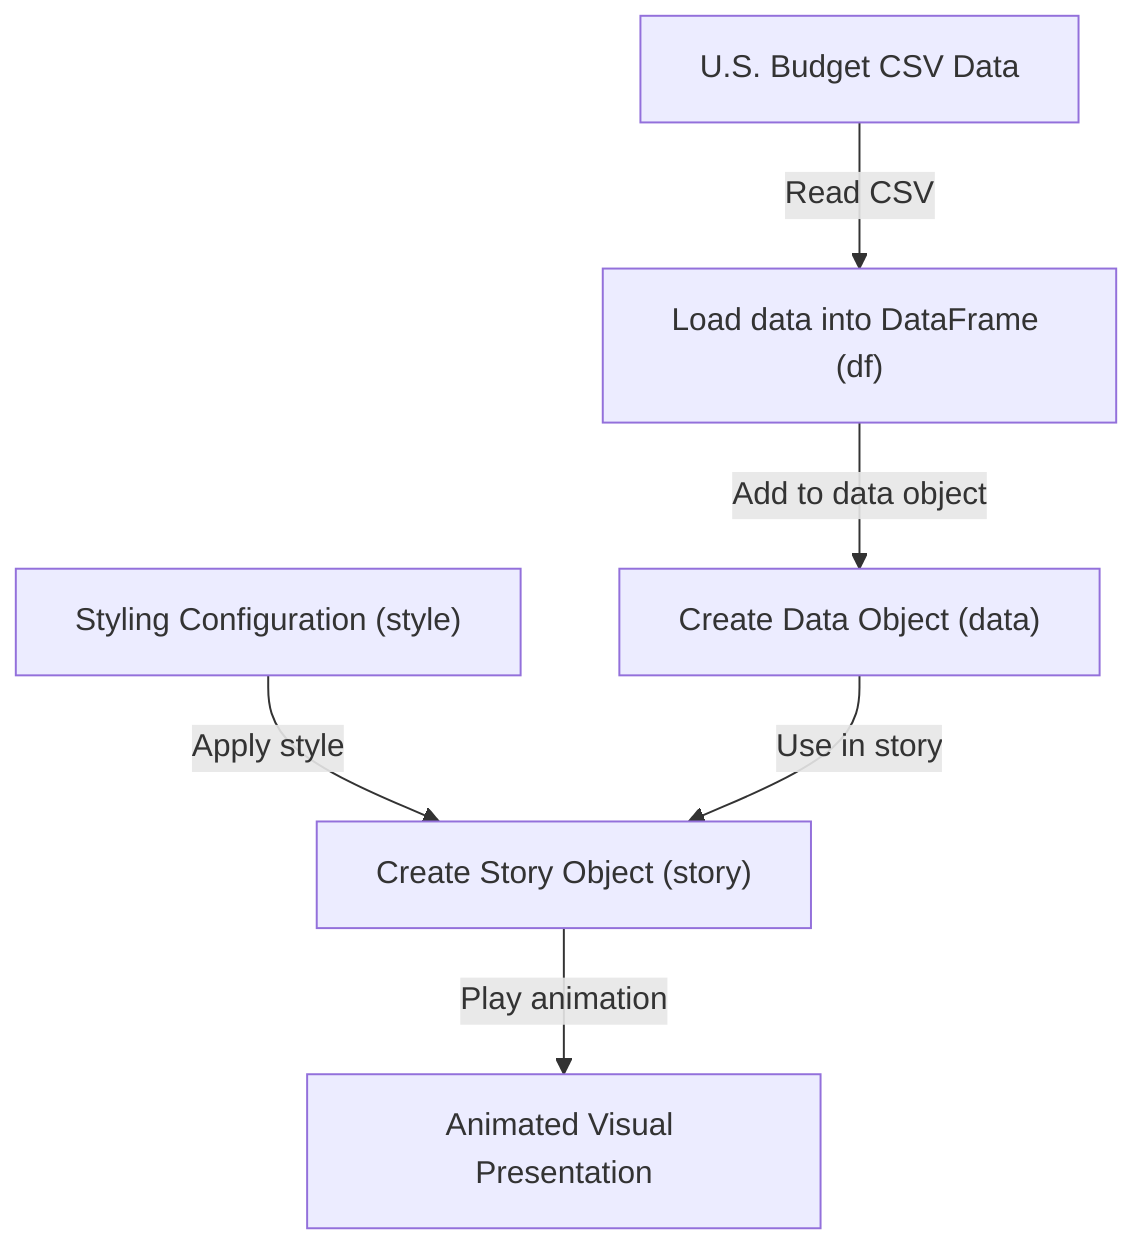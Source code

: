 flowchart TD
    %% Node for CSV Data Source
    A["U.S. Budget CSV Data"]
    click A href "https://ipyvizzu-story.vizzuhq.com/0.8/examples/usbudget/usbudget.csv"
    
    %% Node for Loading data into DataFrame
    B["Load data into DataFrame (df)"]
    
    %% Node for Creating Data Object
    C["Create Data Object (data)"]
    
    %% Node for Styling Configuration
    D["Styling Configuration (style)"]
    
    %% Node for Story Creation
    E["Create Story Object (story)"]
    
    %% Data flow
    A -->|Read CSV| B
    B -->|Add to data object| C
    D -->|Apply style| E
    C -->|Use in story| E
    
    %% Final Visualization Flow
    E -->|Play animation| F["Animated Visual Presentation"]